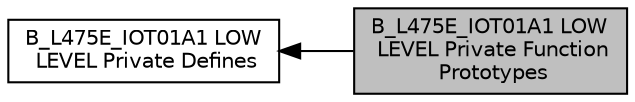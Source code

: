 digraph "B_L475E_IOT01A1 LOW LEVEL Private Function Prototypes"
{
  edge [fontname="Helvetica",fontsize="10",labelfontname="Helvetica",labelfontsize="10"];
  node [fontname="Helvetica",fontsize="10",shape=box];
  rankdir=LR;
  Node1 [label="B_L475E_IOT01A1 LOW\l LEVEL Private Function\l Prototypes",height=0.2,width=0.4,color="black", fillcolor="grey75", style="filled", fontcolor="black",tooltip=" "];
  Node2 [label="B_L475E_IOT01A1 LOW\l LEVEL Private Defines",height=0.2,width=0.4,color="black", fillcolor="white", style="filled",URL="$group___b___l475_e___i_o_t01_a1___l_o_w___l_e_v_e_l___private___defines.html",tooltip=" "];
  Node2->Node1 [shape=plaintext, dir="back", style="solid"];
}
